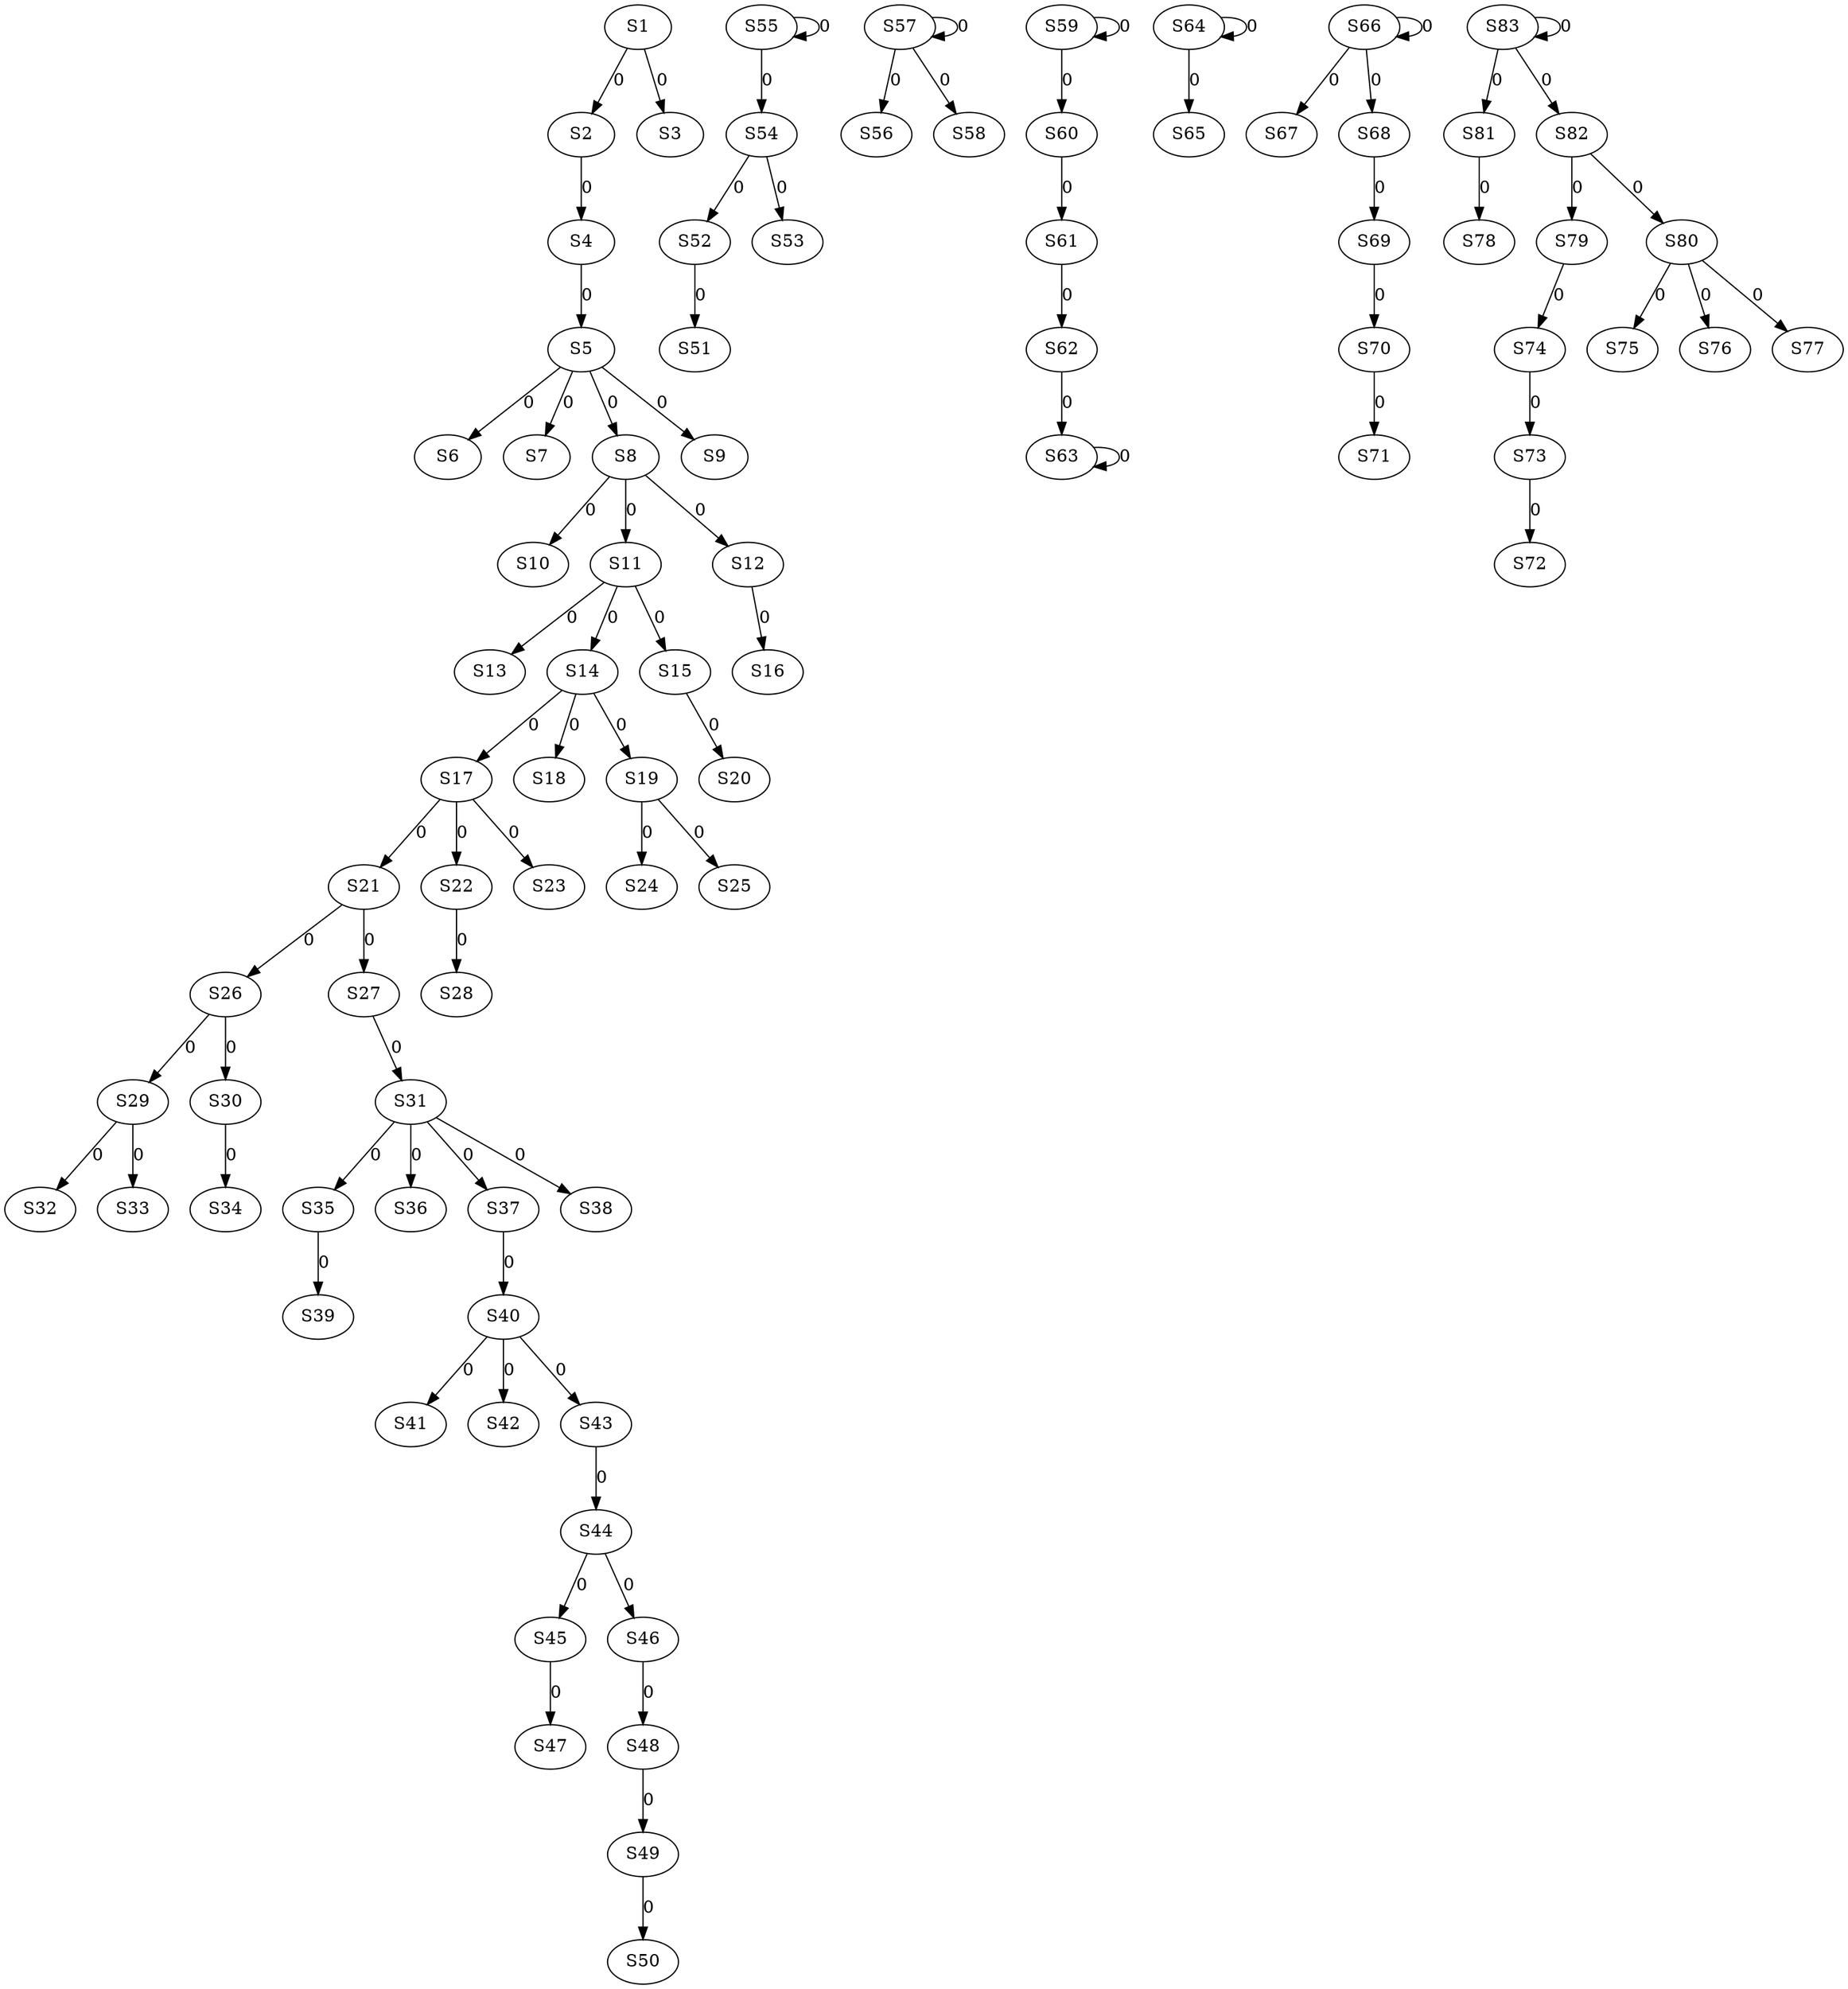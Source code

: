strict digraph {
	S1 -> S2 [ label = 0 ];
	S1 -> S3 [ label = 0 ];
	S2 -> S4 [ label = 0 ];
	S4 -> S5 [ label = 0 ];
	S5 -> S6 [ label = 0 ];
	S5 -> S7 [ label = 0 ];
	S5 -> S8 [ label = 0 ];
	S5 -> S9 [ label = 0 ];
	S8 -> S10 [ label = 0 ];
	S8 -> S11 [ label = 0 ];
	S8 -> S12 [ label = 0 ];
	S11 -> S13 [ label = 0 ];
	S11 -> S14 [ label = 0 ];
	S11 -> S15 [ label = 0 ];
	S12 -> S16 [ label = 0 ];
	S14 -> S17 [ label = 0 ];
	S14 -> S18 [ label = 0 ];
	S14 -> S19 [ label = 0 ];
	S15 -> S20 [ label = 0 ];
	S17 -> S21 [ label = 0 ];
	S17 -> S22 [ label = 0 ];
	S17 -> S23 [ label = 0 ];
	S19 -> S24 [ label = 0 ];
	S19 -> S25 [ label = 0 ];
	S21 -> S26 [ label = 0 ];
	S21 -> S27 [ label = 0 ];
	S22 -> S28 [ label = 0 ];
	S26 -> S29 [ label = 0 ];
	S26 -> S30 [ label = 0 ];
	S27 -> S31 [ label = 0 ];
	S29 -> S32 [ label = 0 ];
	S29 -> S33 [ label = 0 ];
	S30 -> S34 [ label = 0 ];
	S31 -> S35 [ label = 0 ];
	S31 -> S36 [ label = 0 ];
	S31 -> S37 [ label = 0 ];
	S31 -> S38 [ label = 0 ];
	S35 -> S39 [ label = 0 ];
	S37 -> S40 [ label = 0 ];
	S40 -> S41 [ label = 0 ];
	S40 -> S42 [ label = 0 ];
	S40 -> S43 [ label = 0 ];
	S43 -> S44 [ label = 0 ];
	S44 -> S45 [ label = 0 ];
	S44 -> S46 [ label = 0 ];
	S45 -> S47 [ label = 0 ];
	S46 -> S48 [ label = 0 ];
	S48 -> S49 [ label = 0 ];
	S49 -> S50 [ label = 0 ];
	S52 -> S51 [ label = 0 ];
	S54 -> S52 [ label = 0 ];
	S54 -> S53 [ label = 0 ];
	S55 -> S54 [ label = 0 ];
	S55 -> S55 [ label = 0 ];
	S57 -> S56 [ label = 0 ];
	S57 -> S57 [ label = 0 ];
	S57 -> S58 [ label = 0 ];
	S59 -> S59 [ label = 0 ];
	S59 -> S60 [ label = 0 ];
	S60 -> S61 [ label = 0 ];
	S61 -> S62 [ label = 0 ];
	S63 -> S63 [ label = 0 ];
	S64 -> S64 [ label = 0 ];
	S64 -> S65 [ label = 0 ];
	S66 -> S66 [ label = 0 ];
	S66 -> S67 [ label = 0 ];
	S66 -> S68 [ label = 0 ];
	S68 -> S69 [ label = 0 ];
	S69 -> S70 [ label = 0 ];
	S70 -> S71 [ label = 0 ];
	S73 -> S72 [ label = 0 ];
	S74 -> S73 [ label = 0 ];
	S79 -> S74 [ label = 0 ];
	S80 -> S75 [ label = 0 ];
	S80 -> S76 [ label = 0 ];
	S80 -> S77 [ label = 0 ];
	S81 -> S78 [ label = 0 ];
	S82 -> S79 [ label = 0 ];
	S82 -> S80 [ label = 0 ];
	S83 -> S81 [ label = 0 ];
	S83 -> S82 [ label = 0 ];
	S83 -> S83 [ label = 0 ];
	S62 -> S63 [ label = 0 ];
}